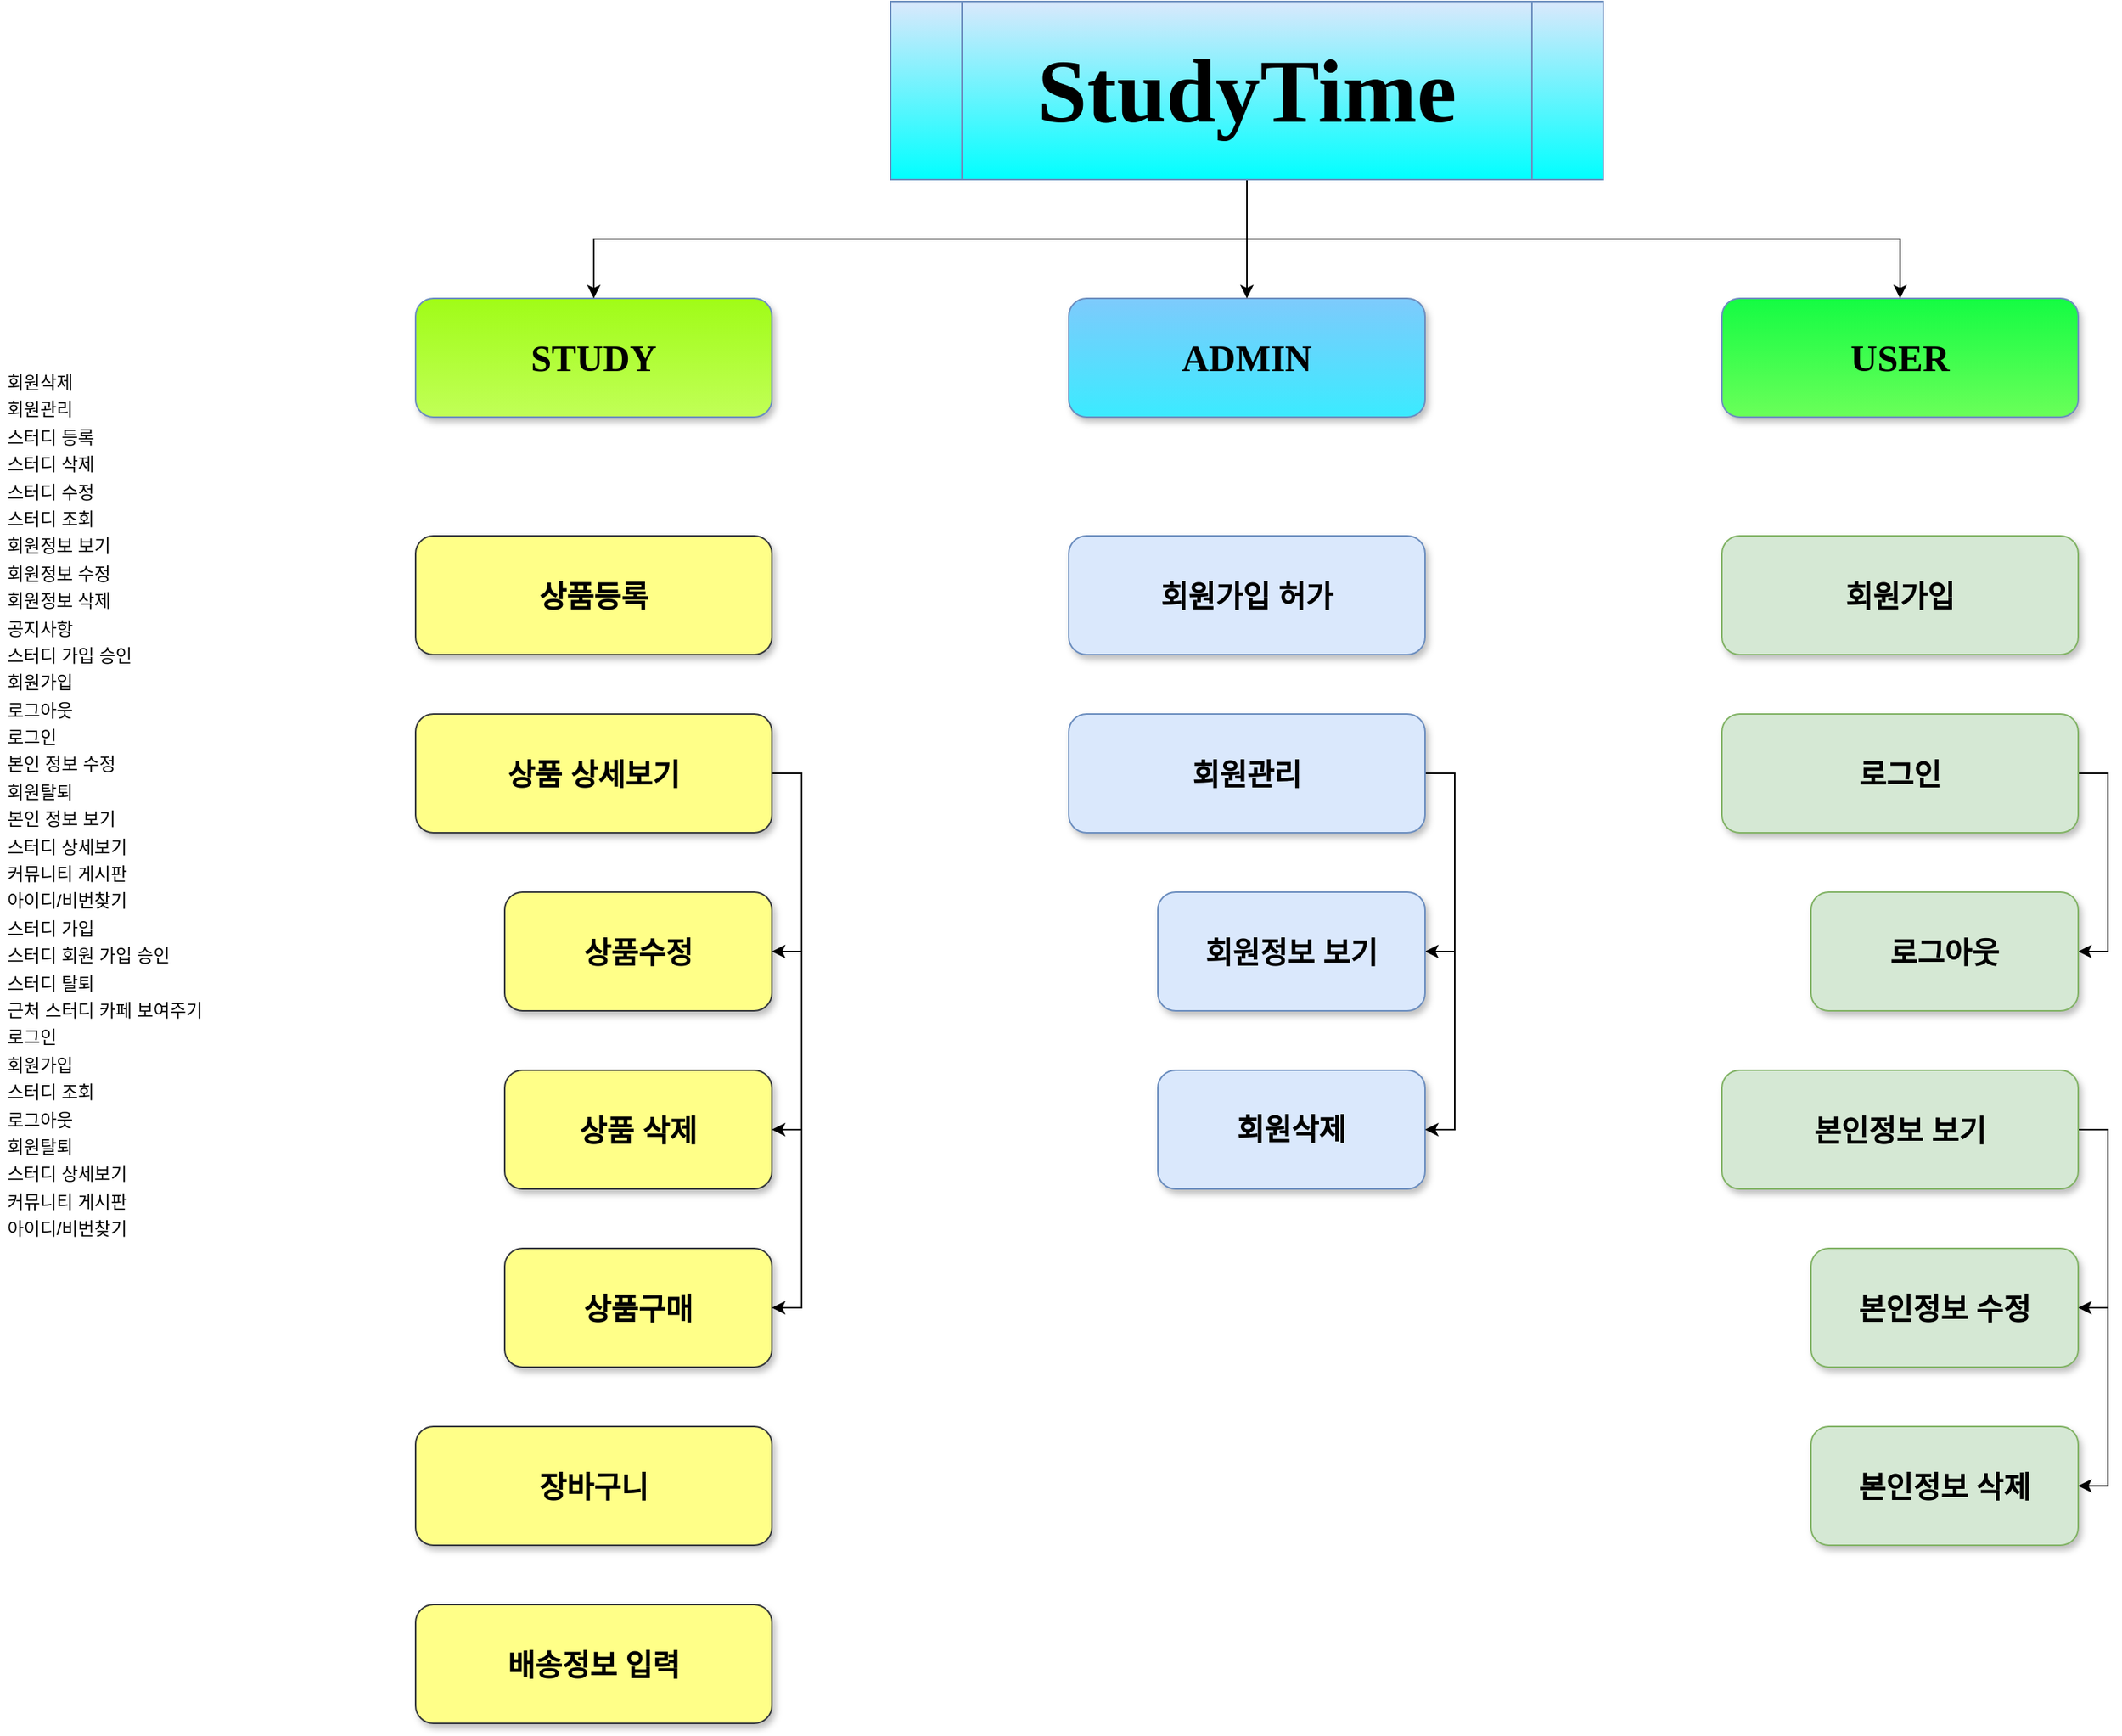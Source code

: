 <mxfile version="20.8.20" type="github">
  <diagram name="페이지-1" id="IIl-CxRhGwmSr3gcKVxL">
    <mxGraphModel dx="2625" dy="1353" grid="1" gridSize="10" guides="1" tooltips="1" connect="1" arrows="1" fold="1" page="1" pageScale="1" pageWidth="827" pageHeight="1169" math="0" shadow="0">
      <root>
        <mxCell id="0" />
        <mxCell id="1" parent="0" />
        <mxCell id="I4mbTqDrchtEptXJRea5-1" value="&lt;font face=&quot;Times New Roman&quot; style=&quot;font-size: 25px;&quot;&gt;&lt;b&gt;ADMIN&lt;/b&gt;&lt;/font&gt;" style="whiteSpace=wrap;html=1;rounded=1;shadow=1;strokeWidth=1;fontSize=16;align=center;fillColor=#7ECAFC;strokeColor=#6c8ebf;gradientColor=#3BEBFF;" vertex="1" parent="1">
          <mxGeometry x="760" y="240" width="240" height="80" as="geometry" />
        </mxCell>
        <mxCell id="I4mbTqDrchtEptXJRea5-2" value="&lt;font face=&quot;Times New Roman&quot; style=&quot;font-size: 25px;&quot;&gt;&lt;b&gt;USER&lt;/b&gt;&lt;/font&gt;" style="whiteSpace=wrap;html=1;rounded=1;shadow=1;strokeWidth=1;fontSize=16;align=center;fillColor=#14FC43;strokeColor=#6c8ebf;gradientColor=#6AFF59;" vertex="1" parent="1">
          <mxGeometry x="1200" y="240" width="240" height="80" as="geometry" />
        </mxCell>
        <mxCell id="I4mbTqDrchtEptXJRea5-3" value="&lt;font face=&quot;Times New Roman&quot;&gt;&lt;span style=&quot;font-size: 25px;&quot;&gt;&lt;b&gt;STUDY&lt;/b&gt;&lt;/span&gt;&lt;/font&gt;" style="whiteSpace=wrap;html=1;rounded=1;shadow=1;strokeWidth=1;fontSize=16;align=center;fillColor=#A0FC17;strokeColor=#6c8ebf;gradientColor=#C1FF57;" vertex="1" parent="1">
          <mxGeometry x="320" y="240" width="240" height="80" as="geometry" />
        </mxCell>
        <mxCell id="I4mbTqDrchtEptXJRea5-4" value="본인정보 수정" style="whiteSpace=wrap;html=1;rounded=1;shadow=1;strokeWidth=1;fontSize=20;align=center;fillColor=#d5e8d4;strokeColor=#82b366;fontStyle=1" vertex="1" parent="1">
          <mxGeometry x="1260" y="880" width="180" height="80" as="geometry" />
        </mxCell>
        <mxCell id="I4mbTqDrchtEptXJRea5-5" value="&lt;table style=&quot;border-color: var(--border-color); font-size: 20px; text-align: left;&quot; class=&quot;simple-table&quot; id=&quot;641d19b6-5685-4ff1-a8e2-494bd2d53a1b&quot;&gt;&lt;tbody style=&quot;border-color: var(--border-color); font-size: 20px;&quot;&gt;&lt;tr style=&quot;border-color: var(--border-color); font-size: 20px;&quot; id=&quot;c70bd605-bbbd-4b36-904c-4488820a4ed9&quot;&gt;&lt;td style=&quot;border-color: var(--border-color); font-size: 20px;&quot; class=&quot;&quot; id=&quot;PJ:h&quot;&gt;회원삭제&lt;/td&gt;&lt;/tr&gt;&lt;tr style=&quot;border-color: var(--border-color); font-size: 20px;&quot; id=&quot;0e1357af-12ed-46eb-b10c-167027bdc153&quot;&gt;&lt;/tr&gt;&lt;/tbody&gt;&lt;/table&gt;" style="whiteSpace=wrap;html=1;rounded=1;shadow=1;strokeWidth=1;fontSize=20;align=center;fillColor=#dae8fc;strokeColor=#6c8ebf;fontStyle=1" vertex="1" parent="1">
          <mxGeometry x="820" y="760" width="180" height="80" as="geometry" />
        </mxCell>
        <mxCell id="I4mbTqDrchtEptXJRea5-6" value="" style="edgeStyle=orthogonalEdgeStyle;rounded=0;orthogonalLoop=1;jettySize=auto;html=1;fontFamily=Times New Roman;fontSize=20;" edge="1" parent="1" source="I4mbTqDrchtEptXJRea5-9" target="I4mbTqDrchtEptXJRea5-1">
          <mxGeometry relative="1" as="geometry" />
        </mxCell>
        <mxCell id="I4mbTqDrchtEptXJRea5-7" style="edgeStyle=orthogonalEdgeStyle;rounded=0;orthogonalLoop=1;jettySize=auto;html=1;entryX=0.5;entryY=0;entryDx=0;entryDy=0;fontFamily=Times New Roman;fontSize=20;" edge="1" parent="1" source="I4mbTqDrchtEptXJRea5-9" target="I4mbTqDrchtEptXJRea5-3">
          <mxGeometry relative="1" as="geometry">
            <Array as="points">
              <mxPoint x="880" y="200" />
              <mxPoint x="440" y="200" />
            </Array>
          </mxGeometry>
        </mxCell>
        <mxCell id="I4mbTqDrchtEptXJRea5-8" style="edgeStyle=orthogonalEdgeStyle;rounded=0;orthogonalLoop=1;jettySize=auto;html=1;fontFamily=Times New Roman;fontSize=20;" edge="1" parent="1" source="I4mbTqDrchtEptXJRea5-9" target="I4mbTqDrchtEptXJRea5-2">
          <mxGeometry relative="1" as="geometry">
            <Array as="points">
              <mxPoint x="880" y="200" />
              <mxPoint x="1320" y="200" />
            </Array>
          </mxGeometry>
        </mxCell>
        <mxCell id="I4mbTqDrchtEptXJRea5-9" value="&lt;font face=&quot;Times New Roman&quot;&gt;&lt;span style=&quot;font-size: 60px;&quot;&gt;&lt;b&gt;StudyTime&lt;/b&gt;&lt;/span&gt;&lt;/font&gt;" style="shape=process;whiteSpace=wrap;html=1;backgroundOutline=1;fontSize=20;fillColor=#dae8fc;strokeColor=#6c8ebf;gradientColor=#00FFFF;" vertex="1" parent="1">
          <mxGeometry x="640" y="40" width="480" height="120" as="geometry" />
        </mxCell>
        <mxCell id="I4mbTqDrchtEptXJRea5-10" value="상품수정" style="whiteSpace=wrap;html=1;rounded=1;shadow=1;strokeWidth=1;fontSize=20;align=center;fillColor=#ffff88;strokeColor=#36393d;fillStyle=auto;fontStyle=1" vertex="1" parent="1">
          <mxGeometry x="380" y="640" width="180" height="80" as="geometry" />
        </mxCell>
        <mxCell id="I4mbTqDrchtEptXJRea5-11" value="&lt;font style=&quot;font-size: 20px;&quot;&gt;상품등록&lt;/font&gt;" style="whiteSpace=wrap;html=1;rounded=1;shadow=1;strokeWidth=1;fontSize=20;align=center;fillColor=#ffff88;strokeColor=#36393d;fillStyle=auto;fontStyle=1" vertex="1" parent="1">
          <mxGeometry x="320" y="400" width="240" height="80" as="geometry" />
        </mxCell>
        <mxCell id="I4mbTqDrchtEptXJRea5-12" style="edgeStyle=orthogonalEdgeStyle;rounded=0;orthogonalLoop=1;jettySize=auto;html=1;entryX=1;entryY=0.5;entryDx=0;entryDy=0;fontFamily=Times New Roman;fontSize=20;fontStyle=1" edge="1" parent="1" source="I4mbTqDrchtEptXJRea5-14" target="I4mbTqDrchtEptXJRea5-28">
          <mxGeometry relative="1" as="geometry">
            <Array as="points">
              <mxPoint x="1020" y="560" />
              <mxPoint x="1020" y="680" />
            </Array>
          </mxGeometry>
        </mxCell>
        <mxCell id="I4mbTqDrchtEptXJRea5-13" style="edgeStyle=orthogonalEdgeStyle;rounded=0;orthogonalLoop=1;jettySize=auto;html=1;entryX=1;entryY=0.5;entryDx=0;entryDy=0;fontFamily=Times New Roman;fontSize=20;fontStyle=1" edge="1" parent="1" source="I4mbTqDrchtEptXJRea5-14" target="I4mbTqDrchtEptXJRea5-5">
          <mxGeometry relative="1" as="geometry">
            <Array as="points">
              <mxPoint x="1020" y="560" />
              <mxPoint x="1020" y="800" />
            </Array>
          </mxGeometry>
        </mxCell>
        <mxCell id="I4mbTqDrchtEptXJRea5-14" value="회원관리" style="whiteSpace=wrap;html=1;rounded=1;shadow=1;strokeWidth=1;fontSize=20;align=center;fillColor=#dae8fc;strokeColor=#6c8ebf;fontStyle=1" vertex="1" parent="1">
          <mxGeometry x="760" y="520" width="240" height="80" as="geometry" />
        </mxCell>
        <mxCell id="I4mbTqDrchtEptXJRea5-15" value="회원가입 허가" style="whiteSpace=wrap;html=1;rounded=1;shadow=1;strokeWidth=1;fontSize=20;align=center;fillColor=#dae8fc;strokeColor=#6c8ebf;fontStyle=1" vertex="1" parent="1">
          <mxGeometry x="760" y="400" width="240" height="80" as="geometry" />
        </mxCell>
        <mxCell id="I4mbTqDrchtEptXJRea5-16" value="배송정보 입력" style="whiteSpace=wrap;html=1;rounded=1;shadow=1;strokeWidth=1;fontSize=20;align=center;fillColor=#ffff88;strokeColor=#36393d;fillStyle=auto;fontStyle=1" vertex="1" parent="1">
          <mxGeometry x="320" y="1120" width="240" height="80" as="geometry" />
        </mxCell>
        <mxCell id="I4mbTqDrchtEptXJRea5-17" value="본인정보 삭제" style="whiteSpace=wrap;html=1;rounded=1;shadow=1;strokeWidth=1;fontSize=20;align=center;fillColor=#d5e8d4;strokeColor=#82b366;fontStyle=1" vertex="1" parent="1">
          <mxGeometry x="1260" y="1000" width="180" height="80" as="geometry" />
        </mxCell>
        <mxCell id="I4mbTqDrchtEptXJRea5-18" style="edgeStyle=orthogonalEdgeStyle;rounded=0;orthogonalLoop=1;jettySize=auto;html=1;entryX=1;entryY=0.5;entryDx=0;entryDy=0;fontFamily=Times New Roman;fontSize=20;fontStyle=1" edge="1" parent="1" source="I4mbTqDrchtEptXJRea5-20" target="I4mbTqDrchtEptXJRea5-4">
          <mxGeometry relative="1" as="geometry">
            <Array as="points">
              <mxPoint x="1460" y="800" />
              <mxPoint x="1460" y="920" />
            </Array>
          </mxGeometry>
        </mxCell>
        <mxCell id="I4mbTqDrchtEptXJRea5-19" style="edgeStyle=orthogonalEdgeStyle;rounded=0;orthogonalLoop=1;jettySize=auto;html=1;entryX=1;entryY=0.5;entryDx=0;entryDy=0;fontFamily=Times New Roman;fontSize=20;fontStyle=1" edge="1" parent="1" source="I4mbTqDrchtEptXJRea5-20" target="I4mbTqDrchtEptXJRea5-17">
          <mxGeometry relative="1" as="geometry">
            <Array as="points">
              <mxPoint x="1460" y="800" />
              <mxPoint x="1460" y="1040" />
            </Array>
          </mxGeometry>
        </mxCell>
        <mxCell id="I4mbTqDrchtEptXJRea5-20" value="&lt;font style=&quot;font-size: 20px;&quot;&gt;본인정보 보기&lt;/font&gt;" style="whiteSpace=wrap;html=1;rounded=1;shadow=1;strokeWidth=1;fontSize=20;align=center;fillColor=#d5e8d4;strokeColor=#82b366;fontStyle=1" vertex="1" parent="1">
          <mxGeometry x="1200" y="760" width="240" height="80" as="geometry" />
        </mxCell>
        <mxCell id="I4mbTqDrchtEptXJRea5-21" value="장바구니" style="whiteSpace=wrap;html=1;rounded=1;shadow=1;strokeWidth=1;fontSize=20;align=center;fillColor=#ffff88;strokeColor=#36393d;fillStyle=auto;fontStyle=1" vertex="1" parent="1">
          <mxGeometry x="320" y="1000" width="240" height="80" as="geometry" />
        </mxCell>
        <mxCell id="I4mbTqDrchtEptXJRea5-22" value="상품구매" style="whiteSpace=wrap;html=1;rounded=1;shadow=1;strokeWidth=1;fontSize=20;align=center;fillColor=#ffff88;strokeColor=#36393d;fillStyle=auto;fontStyle=1" vertex="1" parent="1">
          <mxGeometry x="380" y="880" width="180" height="80" as="geometry" />
        </mxCell>
        <mxCell id="I4mbTqDrchtEptXJRea5-23" style="edgeStyle=orthogonalEdgeStyle;rounded=0;orthogonalLoop=1;jettySize=auto;html=1;entryX=1;entryY=0.5;entryDx=0;entryDy=0;fontFamily=Times New Roman;fontSize=20;fontStyle=1" edge="1" parent="1" source="I4mbTqDrchtEptXJRea5-24" target="I4mbTqDrchtEptXJRea5-25">
          <mxGeometry relative="1" as="geometry">
            <Array as="points">
              <mxPoint x="1460" y="560" />
              <mxPoint x="1460" y="680" />
            </Array>
          </mxGeometry>
        </mxCell>
        <mxCell id="I4mbTqDrchtEptXJRea5-24" value="로그인" style="whiteSpace=wrap;html=1;rounded=1;shadow=1;strokeWidth=1;fontSize=20;align=center;fillColor=#d5e8d4;strokeColor=#82b366;fontStyle=1" vertex="1" parent="1">
          <mxGeometry x="1200" y="520" width="240" height="80" as="geometry" />
        </mxCell>
        <mxCell id="I4mbTqDrchtEptXJRea5-25" value="로그아웃" style="whiteSpace=wrap;html=1;rounded=1;shadow=1;strokeWidth=1;fontSize=20;align=center;fillColor=#d5e8d4;strokeColor=#82b366;fontStyle=1" vertex="1" parent="1">
          <mxGeometry x="1260" y="640" width="180" height="80" as="geometry" />
        </mxCell>
        <mxCell id="I4mbTqDrchtEptXJRea5-26" value="회원가입" style="whiteSpace=wrap;html=1;rounded=1;shadow=1;strokeWidth=1;fontSize=20;align=center;fillColor=#d5e8d4;strokeColor=#82b366;fontStyle=1" vertex="1" parent="1">
          <mxGeometry x="1200" y="400" width="240" height="80" as="geometry" />
        </mxCell>
        <mxCell id="I4mbTqDrchtEptXJRea5-27" value="상품 삭제" style="whiteSpace=wrap;html=1;rounded=1;shadow=1;strokeWidth=1;fontSize=20;align=center;fillColor=#ffff88;strokeColor=#36393d;fillStyle=auto;fontStyle=1" vertex="1" parent="1">
          <mxGeometry x="380" y="760" width="180" height="80" as="geometry" />
        </mxCell>
        <mxCell id="I4mbTqDrchtEptXJRea5-28" value="회원정보 보기" style="whiteSpace=wrap;html=1;rounded=1;shadow=1;strokeWidth=1;fontSize=20;align=center;fillColor=#dae8fc;strokeColor=#6c8ebf;fontStyle=1" vertex="1" parent="1">
          <mxGeometry x="820" y="640" width="180" height="80" as="geometry" />
        </mxCell>
        <mxCell id="I4mbTqDrchtEptXJRea5-29" style="edgeStyle=orthogonalEdgeStyle;rounded=0;orthogonalLoop=1;jettySize=auto;html=1;entryX=1;entryY=0.5;entryDx=0;entryDy=0;fontFamily=Times New Roman;fontSize=20;fontStyle=1" edge="1" parent="1" source="I4mbTqDrchtEptXJRea5-32" target="I4mbTqDrchtEptXJRea5-10">
          <mxGeometry relative="1" as="geometry">
            <Array as="points">
              <mxPoint x="580" y="560" />
              <mxPoint x="580" y="680" />
            </Array>
          </mxGeometry>
        </mxCell>
        <mxCell id="I4mbTqDrchtEptXJRea5-30" style="edgeStyle=orthogonalEdgeStyle;rounded=0;orthogonalLoop=1;jettySize=auto;html=1;entryX=1;entryY=0.5;entryDx=0;entryDy=0;fontFamily=Times New Roman;fontSize=20;fontStyle=1" edge="1" parent="1" source="I4mbTqDrchtEptXJRea5-32" target="I4mbTqDrchtEptXJRea5-27">
          <mxGeometry relative="1" as="geometry">
            <Array as="points">
              <mxPoint x="580" y="560" />
              <mxPoint x="580" y="800" />
            </Array>
          </mxGeometry>
        </mxCell>
        <mxCell id="I4mbTqDrchtEptXJRea5-31" style="edgeStyle=orthogonalEdgeStyle;rounded=0;orthogonalLoop=1;jettySize=auto;html=1;entryX=1;entryY=0.5;entryDx=0;entryDy=0;fontFamily=Times New Roman;fontSize=20;fontStyle=1" edge="1" parent="1" source="I4mbTqDrchtEptXJRea5-32" target="I4mbTqDrchtEptXJRea5-22">
          <mxGeometry relative="1" as="geometry">
            <Array as="points">
              <mxPoint x="580" y="560" />
              <mxPoint x="580" y="920" />
            </Array>
          </mxGeometry>
        </mxCell>
        <mxCell id="I4mbTqDrchtEptXJRea5-32" value="&lt;font style=&quot;font-size: 20px;&quot;&gt;상품 상세보기&lt;/font&gt;" style="whiteSpace=wrap;html=1;rounded=1;shadow=1;strokeWidth=1;fontSize=20;align=center;fillColor=#ffff88;strokeColor=#36393d;fillStyle=auto;fontStyle=1" vertex="1" parent="1">
          <mxGeometry x="320" y="520" width="240" height="80" as="geometry" />
        </mxCell>
        <mxCell id="I4mbTqDrchtEptXJRea5-33" value="&lt;table class=&quot;simple-table&quot; id=&quot;70330129-6e44-4c51-83f8-1322f771b319&quot;&gt;&lt;tbody&gt;&lt;tr id=&quot;bba74d34-9c73-4337-806a-58e90687313b&quot;&gt;&lt;td style=&quot;width:165px&quot; class=&quot;&quot; id=&quot;PJ:h&quot;&gt;회원삭제&lt;/td&gt;&lt;/tr&gt;&lt;tr id=&quot;1b92093e-bc0a-4702-a881-a1eb60d62386&quot;&gt;&lt;td style=&quot;width:165px&quot; class=&quot;&quot; id=&quot;PJ:h&quot;&gt;회원관리&lt;/td&gt;&lt;/tr&gt;&lt;tr id=&quot;cf8c1f79-147a-4f0b-888c-03979f273e27&quot;&gt;&lt;td style=&quot;width:165px&quot; class=&quot;&quot; id=&quot;PJ:h&quot;&gt;스터디 등록&lt;/td&gt;&lt;/tr&gt;&lt;tr id=&quot;8e84577c-4f19-493c-bc1b-656fb29dce4b&quot;&gt;&lt;td style=&quot;width:165px&quot; class=&quot;&quot; id=&quot;PJ:h&quot;&gt;스터디 삭제&lt;/td&gt;&lt;/tr&gt;&lt;tr id=&quot;73bfd843-ea65-4578-85bd-937c9364c2a4&quot;&gt;&lt;td style=&quot;width:165px&quot; class=&quot;&quot; id=&quot;PJ:h&quot;&gt;스터디 수정&lt;/td&gt;&lt;/tr&gt;&lt;tr id=&quot;2f664c6e-b563-402f-8f13-a029d0cbb7a8&quot;&gt;&lt;td style=&quot;width:165px&quot; class=&quot;&quot; id=&quot;PJ:h&quot;&gt;스터디 조회&lt;/td&gt;&lt;/tr&gt;&lt;tr id=&quot;a5bb2cee-4cb2-49df-b867-d697b354c4fb&quot;&gt;&lt;td style=&quot;width:165px&quot; class=&quot;&quot; id=&quot;PJ:h&quot;&gt;회원정보 보기&lt;/td&gt;&lt;/tr&gt;&lt;tr id=&quot;59c49ae3-bdfa-40fe-a75c-5504ddc6a63c&quot;&gt;&lt;td style=&quot;width:165px&quot; class=&quot;&quot; id=&quot;PJ:h&quot;&gt;회원정보 수정&lt;/td&gt;&lt;/tr&gt;&lt;tr id=&quot;bcf82544-504e-4ee4-89d6-aafef6fdda2e&quot;&gt;&lt;td style=&quot;width:165px&quot; class=&quot;&quot; id=&quot;PJ:h&quot;&gt;회원정보 삭제&lt;/td&gt;&lt;/tr&gt;&lt;tr id=&quot;691de07e-b12f-4d85-98bd-3bdf0278b462&quot;&gt;&lt;td style=&quot;width:165px&quot; class=&quot;&quot; id=&quot;PJ:h&quot;&gt;공지사항&lt;/td&gt;&lt;/tr&gt;&lt;tr id=&quot;ca7454e9-a16c-4594-8650-9387da2a39c8&quot;&gt;&lt;td style=&quot;width:165px&quot; class=&quot;&quot; id=&quot;PJ:h&quot;&gt;스터디 가입 승인&lt;/td&gt;&lt;/tr&gt;&lt;tr id=&quot;f1ecc024-cafd-4f22-b8be-45403ebfc773&quot;&gt;&lt;td style=&quot;width:165px&quot; class=&quot;&quot; id=&quot;PJ:h&quot;&gt;회원가입&lt;/td&gt;&lt;/tr&gt;&lt;tr id=&quot;0ea046f9-867f-4be1-bb53-a4d45a6eef1e&quot;&gt;&lt;td style=&quot;width:165px&quot; class=&quot;&quot; id=&quot;PJ:h&quot;&gt;로그아웃&lt;/td&gt;&lt;/tr&gt;&lt;tr id=&quot;44827ed3-ab1f-40b4-8e85-0e7a85ad1f62&quot;&gt;&lt;td style=&quot;width:165px&quot; class=&quot;&quot; id=&quot;PJ:h&quot;&gt;로그인&lt;/td&gt;&lt;/tr&gt;&lt;tr id=&quot;145b54cc-aad9-487a-b57a-87464ff03ad1&quot;&gt;&lt;td style=&quot;width:165px&quot; class=&quot;&quot; id=&quot;PJ:h&quot;&gt;본인 정보 수정&lt;/td&gt;&lt;/tr&gt;&lt;tr id=&quot;a6e42212-231a-44b7-83b8-ee178a2b4ea2&quot;&gt;&lt;td style=&quot;width:165px&quot; class=&quot;&quot; id=&quot;PJ:h&quot;&gt;회원탈퇴&lt;/td&gt;&lt;/tr&gt;&lt;tr id=&quot;ed9ccbaa-5f4b-4651-b3fb-37fb6c7ad095&quot;&gt;&lt;td style=&quot;width:165px&quot; class=&quot;&quot; id=&quot;PJ:h&quot;&gt;본인 정보 보기&lt;/td&gt;&lt;/tr&gt;&lt;tr id=&quot;f2a7a2fb-ac84-4034-bfa2-c6783efaed78&quot;&gt;&lt;td style=&quot;width:165px&quot; class=&quot;&quot; id=&quot;PJ:h&quot;&gt;스터디 상세보기&lt;/td&gt;&lt;/tr&gt;&lt;tr id=&quot;160d3f0d-1435-4dbb-afd6-ba8eef9b0fca&quot;&gt;&lt;td style=&quot;width:165px&quot; class=&quot;&quot; id=&quot;PJ:h&quot;&gt;커뮤니티 게시판&lt;/td&gt;&lt;/tr&gt;&lt;tr id=&quot;1df0de09-223a-4905-943f-4e6b8b1754d8&quot;&gt;&lt;td style=&quot;width:165px&quot; class=&quot;&quot; id=&quot;PJ:h&quot;&gt;아이디/비번찾기&lt;/td&gt;&lt;/tr&gt;&lt;tr id=&quot;7b0124e7-5e82-4a19-9d27-2a35440d7188&quot;&gt;&lt;td style=&quot;width:165px&quot; class=&quot;&quot; id=&quot;PJ:h&quot;&gt;스터디 가입&lt;/td&gt;&lt;/tr&gt;&lt;tr id=&quot;c61bdf71-ca8e-4b9d-b0b6-fcc64ddfad7b&quot;&gt;&lt;td style=&quot;width:165px&quot; class=&quot;&quot; id=&quot;PJ:h&quot;&gt;스터디 회원 가입 승인&lt;/td&gt;&lt;/tr&gt;&lt;tr id=&quot;90de042b-bf78-40ce-853c-133b2907c40b&quot;&gt;&lt;td style=&quot;width:165px&quot; class=&quot;&quot; id=&quot;PJ:h&quot;&gt;스터디 탈퇴&lt;/td&gt;&lt;/tr&gt;&lt;tr id=&quot;3a95880b-6af0-4b6a-af59-acbbe1955846&quot;&gt;&lt;td style=&quot;width:165px&quot; class=&quot;&quot; id=&quot;PJ:h&quot;&gt;근처 스터디 카페 보여주기&lt;/td&gt;&lt;/tr&gt;&lt;tr id=&quot;f43a8751-c342-4821-9aff-965794a09f9a&quot;&gt;&lt;td style=&quot;width:165px&quot; class=&quot;&quot; id=&quot;PJ:h&quot;&gt;로그인&lt;/td&gt;&lt;/tr&gt;&lt;tr id=&quot;890a7675-f5a4-415e-a7a9-0538c83b60f4&quot;&gt;&lt;td style=&quot;width:165px&quot; class=&quot;&quot; id=&quot;PJ:h&quot;&gt;회원가입&lt;/td&gt;&lt;/tr&gt;&lt;tr id=&quot;3fd66ad3-7d83-4aee-a6c6-6c9642d54594&quot;&gt;&lt;td style=&quot;width:165px&quot; class=&quot;&quot; id=&quot;PJ:h&quot;&gt;스터디 조회&lt;/td&gt;&lt;/tr&gt;&lt;tr id=&quot;ca36e7ac-ea46-49e5-a4a2-00abdf2b59c3&quot;&gt;&lt;td style=&quot;width:165px&quot; class=&quot;&quot; id=&quot;PJ:h&quot;&gt;로그아웃&lt;/td&gt;&lt;/tr&gt;&lt;tr id=&quot;764fffa8-29cc-42f4-96ee-f487a32cb160&quot;&gt;&lt;td style=&quot;width:165px&quot; class=&quot;&quot; id=&quot;PJ:h&quot;&gt;회원탈퇴&lt;/td&gt;&lt;/tr&gt;&lt;tr id=&quot;1b8ade1f-aa8f-468f-b2d7-714983d51d45&quot;&gt;&lt;td style=&quot;width:165px&quot; class=&quot;&quot; id=&quot;PJ:h&quot;&gt;스터디 상세보기&lt;/td&gt;&lt;/tr&gt;&lt;tr id=&quot;a3e50cb4-09dc-4adb-aba1-50abaf3cdeae&quot;&gt;&lt;td style=&quot;width:165px&quot; class=&quot;&quot; id=&quot;PJ:h&quot;&gt;커뮤니티 게시판&lt;/td&gt;&lt;/tr&gt;&lt;tr id=&quot;be05f7f7-5030-4c15-884f-aaaad1dc91b2&quot;&gt;&lt;td style=&quot;width:165px&quot; class=&quot;&quot; id=&quot;PJ:h&quot;&gt;아이디/비번찾기&lt;/td&gt;&lt;/tr&gt;&lt;/tbody&gt;&lt;/table&gt;" style="text;whiteSpace=wrap;html=1;" vertex="1" parent="1">
          <mxGeometry x="40" y="280" width="200" height="770" as="geometry" />
        </mxCell>
      </root>
    </mxGraphModel>
  </diagram>
</mxfile>
